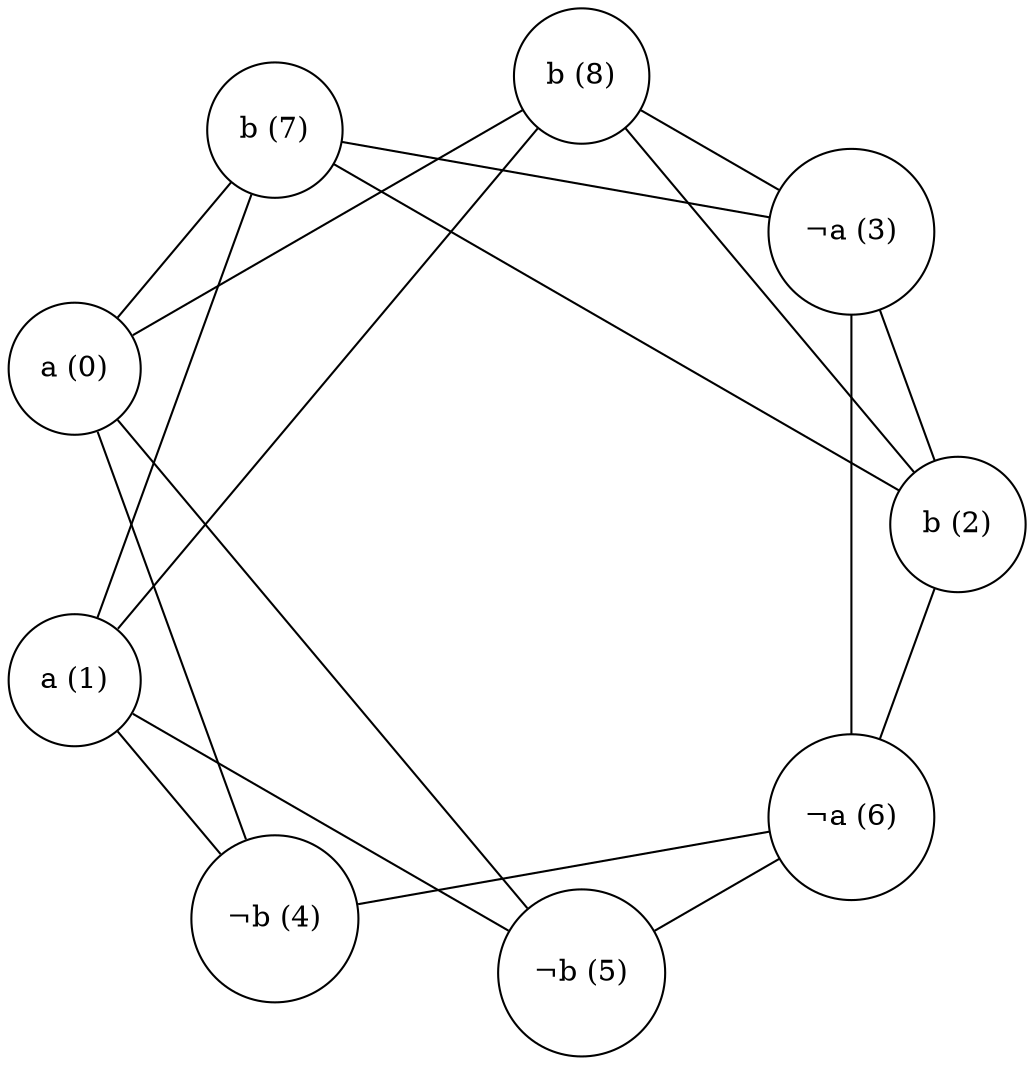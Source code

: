 graph CLIQUE {
	splines=false;
	rankdir=LR ;
	size = "10 , 4";
	layout=circo;
	d2tstyleonly = true;
	node [ shape = circle ];
	"¬b (5)" -- "a (0)";
	"¬b (4)" -- "a (0)";
	"b (2)" -- "b (8)";
	"¬a (6)" -- "¬b (5)";
	"b (8)" -- "¬a (3)";
	"b (7)" -- "¬a (3)";
	"b (2)" -- "¬a (3)";
	"b (2)" -- "¬a (6)";
	"a (1)" -- "¬b (5)";
	"a (0)" -- "b (8)";
	"a (1)" -- "b (7)";
	"a (1)" -- "¬b (4)";
	"a (1)" -- "b (8)";
	"a (0)" -- "b (7)";
	"¬b (4)" -- "¬a (6)";
	"b (2)" -- "b (7)";
	"¬a (6)" -- "¬a (3)";
}
